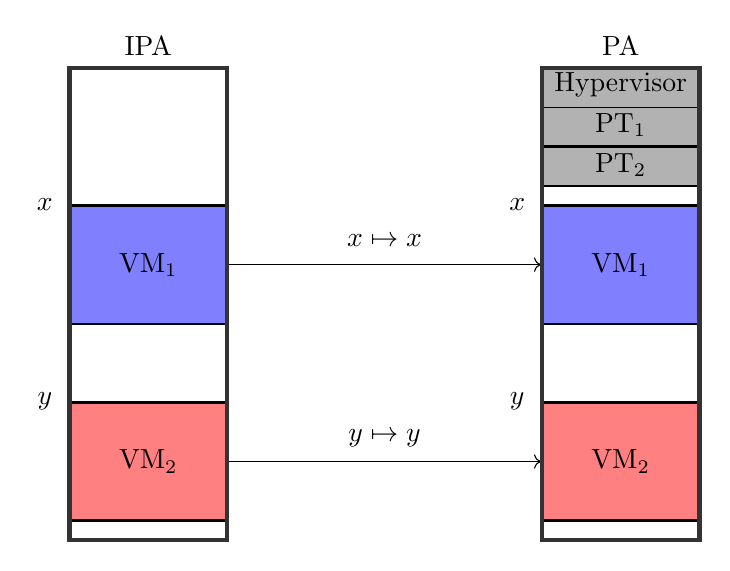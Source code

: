 \begin{tikzpicture}[node distance=1cm, on grid]
 \tikzset{
pagetable/.style = {draw, minimum width=2cm,text height = 0.20cm},
memory/.style= {rectangle , draw = black, thick, minimum width = 2cm},
address space/.style = { rectangle, draw=black!80, ultra thick,minimum width=2cm,minimum height=6cm}}

\pgfdeclarelayer{foreground}
\pgfsetlayers{main,foreground}

    \begin{pgfonlayer}{foreground}
      \node [address space] (IPA)  at (-3,0) {};
      \node [address space] (PA) at (3,0) {};
      \node [above] at (PA.north) {PA};
      \node [above] at (IPA.north) {IPA};
    \end{pgfonlayer}
    \node [memory] (IP1)[fill = blue!50,minimum height = 1.5cm] at (-3,0.5) {VM$_{1}$};
    \node (X)[xshift = -3mm] at (IP1.north west) {$x$};
    \node [memory] (IP2)[fill = red!50,minimum height = 1.5cm] at (-3,-2) {VM$_{2}$};
    \node (Y)[xshift = -3mm] at (IP2.north west) {$y$};
    \node [memory] (PH)[fill = black!30,minimum height = 1.5cm] at (3,2.25) {};

    \node [pagetable] (PT1) at (3,2.25){PT$_{1}$};
    \node [pagetable] (PT2) at (3,1.75){PT$_{2}$};
    \node [above] at (PT1.north) {Hypervisor};

    \node [memory] (P1)[fill = blue!50,minimum height = 1.5cm] at (3,0.5) {VM$_{1}$}edge[<-] (IP1.east |- P1.west);
    \node (X')[xshift = -3mm] at (P1.north west) {$x$};
    \node [memory] (P2)[fill = red!50,minimum height = 1.5cm] at (3,-2) {VM$_{2}$}edge[<-] (IP2.east |- P2.west);
    \node (Y')[xshift = -3mm] at (P2.north west) {$y$};
    \node (E1)[minimum height = 0.5cm] at (0,0.8) {$x \mapsto x$};%edge[<-] (PT1.west);
    \node (E2)[minimum height = 0.5cm] at (0,-1.7) {$y \mapsto y$};%edge[<-] (PT2.west);

  \end{tikzpicture}

